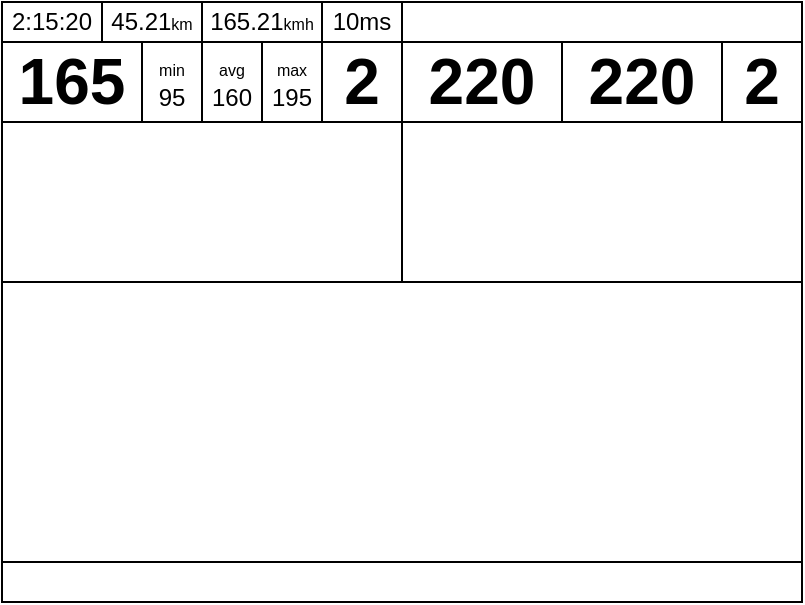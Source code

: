 <mxfile version="22.1.4" type="device" pages="2">
  <diagram name="main screen" id="erXqF-_i6sMH9nALuPuJ">
    <mxGraphModel dx="1382" dy="704" grid="1" gridSize="10" guides="1" tooltips="1" connect="1" arrows="1" fold="1" page="1" pageScale="1" pageWidth="850" pageHeight="1100" math="0" shadow="0">
      <root>
        <mxCell id="0" />
        <mxCell id="1" parent="0" />
        <mxCell id="607tNXVoJjsvE1l7OXUe-1" value="" style="group;fontFamily=Courier New;" parent="1" vertex="1" connectable="0">
          <mxGeometry x="10" y="20" width="400" height="300" as="geometry" />
        </mxCell>
        <mxCell id="i5Vwx5sreFu3JJtuyw66-1" value="" style="rounded=0;whiteSpace=wrap;html=1;" parent="607tNXVoJjsvE1l7OXUe-1" vertex="1">
          <mxGeometry width="400" height="300" as="geometry" />
        </mxCell>
        <mxCell id="i5Vwx5sreFu3JJtuyw66-3" value="" style="rounded=0;whiteSpace=wrap;html=1;" parent="607tNXVoJjsvE1l7OXUe-1" vertex="1">
          <mxGeometry width="400" height="20" as="geometry" />
        </mxCell>
        <mxCell id="i5Vwx5sreFu3JJtuyw66-4" value="" style="rounded=0;whiteSpace=wrap;html=1;" parent="607tNXVoJjsvE1l7OXUe-1" vertex="1">
          <mxGeometry y="280" width="400" height="20" as="geometry" />
        </mxCell>
        <mxCell id="i5Vwx5sreFu3JJtuyw66-6" value="&lt;font style=&quot;font-size: 32px;&quot;&gt;&lt;b&gt;165&lt;/b&gt;&lt;/font&gt;" style="rounded=0;whiteSpace=wrap;html=1;" parent="607tNXVoJjsvE1l7OXUe-1" vertex="1">
          <mxGeometry y="20" width="70" height="40" as="geometry" />
        </mxCell>
        <mxCell id="i5Vwx5sreFu3JJtuyw66-7" value="" style="rounded=0;whiteSpace=wrap;html=1;" parent="607tNXVoJjsvE1l7OXUe-1" vertex="1">
          <mxGeometry x="200" y="20" width="200" height="50" as="geometry" />
        </mxCell>
        <mxCell id="i5Vwx5sreFu3JJtuyw66-8" value="" style="rounded=0;whiteSpace=wrap;html=1;" parent="607tNXVoJjsvE1l7OXUe-1" vertex="1">
          <mxGeometry y="60" width="200" height="80" as="geometry" />
        </mxCell>
        <mxCell id="i5Vwx5sreFu3JJtuyw66-9" value="" style="rounded=0;whiteSpace=wrap;html=1;" parent="607tNXVoJjsvE1l7OXUe-1" vertex="1">
          <mxGeometry x="200" y="60" width="200" height="80" as="geometry" />
        </mxCell>
        <mxCell id="i5Vwx5sreFu3JJtuyw66-10" value="2:15:20" style="rounded=0;whiteSpace=wrap;html=1;" parent="607tNXVoJjsvE1l7OXUe-1" vertex="1">
          <mxGeometry width="50" height="20" as="geometry" />
        </mxCell>
        <mxCell id="i5Vwx5sreFu3JJtuyw66-11" value="45.21&lt;font style=&quot;font-size: 8px;&quot;&gt;km&lt;/font&gt;" style="rounded=0;whiteSpace=wrap;html=1;" parent="607tNXVoJjsvE1l7OXUe-1" vertex="1">
          <mxGeometry x="50" width="50" height="20" as="geometry" />
        </mxCell>
        <mxCell id="i5Vwx5sreFu3JJtuyw66-12" value="165.21&lt;font style=&quot;font-size: 8px;&quot;&gt;kmh&lt;/font&gt;" style="rounded=0;whiteSpace=wrap;html=1;" parent="607tNXVoJjsvE1l7OXUe-1" vertex="1">
          <mxGeometry x="100" width="60" height="20" as="geometry" />
        </mxCell>
        <mxCell id="i5Vwx5sreFu3JJtuyw66-14" value="10ms" style="rounded=0;whiteSpace=wrap;html=1;" parent="607tNXVoJjsvE1l7OXUe-1" vertex="1">
          <mxGeometry x="160" width="40" height="20" as="geometry" />
        </mxCell>
        <mxCell id="i5Vwx5sreFu3JJtuyw66-20" value="&lt;font style=&quot;font-size: 8px;&quot;&gt;min&lt;/font&gt;&lt;br&gt;95" style="rounded=0;whiteSpace=wrap;html=1;" parent="607tNXVoJjsvE1l7OXUe-1" vertex="1">
          <mxGeometry x="70" y="20" width="30" height="40" as="geometry" />
        </mxCell>
        <mxCell id="i5Vwx5sreFu3JJtuyw66-22" value="&lt;font style=&quot;font-size: 8px;&quot;&gt;avg&lt;/font&gt;&lt;br&gt;160" style="rounded=0;whiteSpace=wrap;html=1;" parent="607tNXVoJjsvE1l7OXUe-1" vertex="1">
          <mxGeometry x="100" y="20" width="30" height="40" as="geometry" />
        </mxCell>
        <mxCell id="i5Vwx5sreFu3JJtuyw66-23" value="&lt;font style=&quot;font-size: 8px;&quot;&gt;max&lt;/font&gt;&lt;br&gt;195" style="rounded=0;whiteSpace=wrap;html=1;" parent="607tNXVoJjsvE1l7OXUe-1" vertex="1">
          <mxGeometry x="130" y="20" width="30" height="40" as="geometry" />
        </mxCell>
        <mxCell id="i5Vwx5sreFu3JJtuyw66-24" value="&lt;font style=&quot;font-size: 32px;&quot;&gt;&lt;b&gt;2&lt;/b&gt;&lt;/font&gt;" style="rounded=0;whiteSpace=wrap;html=1;" parent="607tNXVoJjsvE1l7OXUe-1" vertex="1">
          <mxGeometry x="160" y="20" width="40" height="40" as="geometry" />
        </mxCell>
        <mxCell id="i5Vwx5sreFu3JJtuyw66-25" value="&lt;font style=&quot;font-size: 32px;&quot;&gt;&lt;b&gt;220&lt;/b&gt;&lt;/font&gt;" style="rounded=0;whiteSpace=wrap;html=1;" parent="607tNXVoJjsvE1l7OXUe-1" vertex="1">
          <mxGeometry x="200" y="20" width="80" height="40" as="geometry" />
        </mxCell>
        <mxCell id="i5Vwx5sreFu3JJtuyw66-26" value="&lt;font style=&quot;font-size: 32px;&quot;&gt;&lt;b&gt;2&lt;/b&gt;&lt;/font&gt;" style="rounded=0;whiteSpace=wrap;html=1;" parent="607tNXVoJjsvE1l7OXUe-1" vertex="1">
          <mxGeometry x="360" y="20" width="40" height="40" as="geometry" />
        </mxCell>
        <mxCell id="i5Vwx5sreFu3JJtuyw66-27" value="&lt;font style=&quot;font-size: 32px;&quot;&gt;&lt;b&gt;220&lt;/b&gt;&lt;/font&gt;" style="rounded=0;whiteSpace=wrap;html=1;" parent="607tNXVoJjsvE1l7OXUe-1" vertex="1">
          <mxGeometry x="280" y="20" width="80" height="40" as="geometry" />
        </mxCell>
      </root>
    </mxGraphModel>
  </diagram>
  <diagram name="main " id="WxZZuajxigj8aaTZiEma">
    <mxGraphModel dx="1382" dy="704" grid="1" gridSize="10" guides="1" tooltips="1" connect="1" arrows="1" fold="1" page="1" pageScale="1" pageWidth="850" pageHeight="1100" math="0" shadow="0">
      <root>
        <mxCell id="ShxMOStZanyGIXK3IgTH-0" />
        <mxCell id="ShxMOStZanyGIXK3IgTH-1" parent="ShxMOStZanyGIXK3IgTH-0" />
        <mxCell id="ShxMOStZanyGIXK3IgTH-5" value="" style="rounded=0;whiteSpace=wrap;html=1;container=0;" parent="ShxMOStZanyGIXK3IgTH-1" vertex="1">
          <mxGeometry x="10" y="480" width="320" height="20" as="geometry" />
        </mxCell>
        <mxCell id="2m7J3VyNKy6SEVABgM8_-2" value="&lt;font style=&quot;font-size: 8px;&quot;&gt;avg&lt;/font&gt;&lt;br&gt;160" style="rounded=0;whiteSpace=wrap;html=1;container=0;" parent="ShxMOStZanyGIXK3IgTH-1" vertex="1">
          <mxGeometry x="198" y="40" width="30" height="40" as="geometry" />
        </mxCell>
        <mxCell id="ShxMOStZanyGIXK3IgTH-3" value="" style="rounded=0;whiteSpace=wrap;html=1;container=0;" parent="ShxMOStZanyGIXK3IgTH-1" vertex="1">
          <mxGeometry x="10" y="20" width="320" height="480" as="geometry" />
        </mxCell>
        <mxCell id="ShxMOStZanyGIXK3IgTH-4" value="" style="rounded=0;whiteSpace=wrap;html=1;container=0;" parent="ShxMOStZanyGIXK3IgTH-1" vertex="1">
          <mxGeometry x="10" y="20" width="320" height="20" as="geometry" />
        </mxCell>
        <mxCell id="ShxMOStZanyGIXK3IgTH-8" value="" style="rounded=0;whiteSpace=wrap;html=1;container=0;" parent="ShxMOStZanyGIXK3IgTH-1" vertex="1">
          <mxGeometry x="10" y="80" width="320" height="80" as="geometry" />
        </mxCell>
        <mxCell id="ShxMOStZanyGIXK3IgTH-9" value="" style="rounded=0;whiteSpace=wrap;html=1;container=0;" parent="ShxMOStZanyGIXK3IgTH-1" vertex="1">
          <mxGeometry x="10" y="160" width="320" height="80" as="geometry" />
        </mxCell>
        <mxCell id="ShxMOStZanyGIXK3IgTH-10" value="2:15:20" style="rounded=0;whiteSpace=wrap;html=1;container=0;" parent="ShxMOStZanyGIXK3IgTH-1" vertex="1">
          <mxGeometry x="10" y="20" width="50" height="20" as="geometry" />
        </mxCell>
        <mxCell id="ShxMOStZanyGIXK3IgTH-11" value="145.21&lt;font style=&quot;font-size: 8px;&quot;&gt;km&lt;/font&gt;" style="rounded=0;whiteSpace=wrap;html=1;container=0;" parent="ShxMOStZanyGIXK3IgTH-1" vertex="1">
          <mxGeometry x="60" y="20" width="60" height="20" as="geometry" />
        </mxCell>
        <mxCell id="ShxMOStZanyGIXK3IgTH-12" value="15.21&lt;font style=&quot;font-size: 8px;&quot;&gt;kmh&lt;/font&gt;" style="rounded=0;whiteSpace=wrap;html=1;container=0;" parent="ShxMOStZanyGIXK3IgTH-1" vertex="1">
          <mxGeometry x="120" y="20" width="50" height="20" as="geometry" />
        </mxCell>
        <mxCell id="ShxMOStZanyGIXK3IgTH-13" value="10ms NW" style="rounded=0;whiteSpace=wrap;html=1;container=0;" parent="ShxMOStZanyGIXK3IgTH-1" vertex="1">
          <mxGeometry x="230" y="20" width="60" height="20" as="geometry" />
        </mxCell>
        <mxCell id="ShxMOStZanyGIXK3IgTH-17" value="&lt;font color=&quot;#ff1c77&quot; style=&quot;font-size: 32px;&quot;&gt;&lt;b&gt;2&lt;/b&gt;&lt;/font&gt;" style="rounded=0;whiteSpace=wrap;html=1;container=0;fillColor=#f8cecc;strokeColor=#b85450;" parent="ShxMOStZanyGIXK3IgTH-1" vertex="1">
          <mxGeometry x="170" y="40" width="28" height="40" as="geometry" />
        </mxCell>
        <mxCell id="ShxMOStZanyGIXK3IgTH-20" value="&lt;font style=&quot;font-size: 32px;&quot;&gt;&lt;b&gt;220&lt;/b&gt;&lt;/font&gt;" style="rounded=0;whiteSpace=wrap;html=1;container=0;" parent="ShxMOStZanyGIXK3IgTH-1" vertex="1">
          <mxGeometry x="260" y="40" width="70" height="40" as="geometry" />
        </mxCell>
        <mxCell id="2m7J3VyNKy6SEVABgM8_-1" value="&lt;font style=&quot;font-size: 8px;&quot;&gt;avg&lt;/font&gt;&lt;br&gt;160" style="rounded=0;whiteSpace=wrap;html=1;container=0;" parent="ShxMOStZanyGIXK3IgTH-1" vertex="1">
          <mxGeometry x="230" y="40" width="30" height="40" as="geometry" />
        </mxCell>
        <mxCell id="2m7J3VyNKy6SEVABgM8_-3" value="" style="group" parent="ShxMOStZanyGIXK3IgTH-1" vertex="1" connectable="0">
          <mxGeometry x="10" y="40" width="160" height="40" as="geometry" />
        </mxCell>
        <mxCell id="ShxMOStZanyGIXK3IgTH-6" value="&lt;p style=&quot;line-height: 130%;&quot;&gt;&lt;font style=&quot;&quot;&gt;&lt;font style=&quot;font-size: 8px;&quot;&gt;power [watt]&amp;nbsp; &lt;b&gt;&amp;nbsp; &amp;nbsp; &amp;nbsp; &amp;nbsp; &amp;nbsp;&amp;nbsp;&lt;/b&gt;&lt;br&gt;&lt;/font&gt;&lt;span style=&quot;font-weight: bold; font-size: 32px;&quot;&gt;9999&lt;/span&gt;&lt;/font&gt;&lt;/p&gt;" style="rounded=0;whiteSpace=wrap;html=1;container=0;" parent="2m7J3VyNKy6SEVABgM8_-3" vertex="1">
          <mxGeometry width="80" height="40" as="geometry" />
        </mxCell>
        <mxCell id="ShxMOStZanyGIXK3IgTH-15" value="&lt;font style=&quot;&quot; face=&quot;Courier New&quot;&gt;&lt;font style=&quot;font-size: 8px;&quot;&gt;max &lt;/font&gt;&lt;font style=&quot;font-size: 10px;&quot;&gt;9999&lt;/font&gt;&lt;font style=&quot;font-size: 12px;&quot;&gt;&amp;nbsp;&lt;/font&gt;&lt;br&gt;&lt;font style=&quot;font-size: 8px;&quot;&gt;avg&amp;nbsp;&lt;/font&gt;&lt;font style=&quot;font-size: 10px;&quot;&gt;250&lt;/font&gt;&lt;span style=&quot;font-size: 11px;&quot;&gt;&amp;nbsp;&amp;nbsp;&lt;/span&gt;&lt;/font&gt;" style="rounded=0;whiteSpace=wrap;html=1;container=0;" parent="2m7J3VyNKy6SEVABgM8_-3" vertex="1">
          <mxGeometry x="80" width="60" height="40" as="geometry" />
        </mxCell>
        <mxCell id="2m7J3VyNKy6SEVABgM8_-0" value="&lt;font color=&quot;#2e7bff&quot; style=&quot;font-size: 32px;&quot;&gt;&lt;b&gt;2&lt;/b&gt;&lt;/font&gt;" style="rounded=0;whiteSpace=wrap;html=1;container=0;fillColor=#dae8fc;strokeColor=#6c8ebf;" parent="2m7J3VyNKy6SEVABgM8_-3" vertex="1">
          <mxGeometry x="132" width="28" height="40" as="geometry" />
        </mxCell>
        <mxCell id="2m7J3VyNKy6SEVABgM8_-5" value="16.21&lt;font style=&quot;font-size: 8px;&quot;&gt;kmh&lt;/font&gt;" style="rounded=0;whiteSpace=wrap;html=1;container=0;" parent="ShxMOStZanyGIXK3IgTH-1" vertex="1">
          <mxGeometry x="170" y="20" width="60" height="20" as="geometry" />
        </mxCell>
        <mxCell id="2m7J3VyNKy6SEVABgM8_-6" value="21:00" style="rounded=0;whiteSpace=wrap;html=1;container=0;" parent="ShxMOStZanyGIXK3IgTH-1" vertex="1">
          <mxGeometry x="290" y="20" width="40" height="20" as="geometry" />
        </mxCell>
        <mxCell id="B4m6YwBC5tJJhWqVsahx-0" value="" style="endArrow=none;html=1;rounded=0;entryX=1;entryY=0.25;entryDx=0;entryDy=0;fillColor=#dae8fc;strokeColor=#1835F2;strokeWidth=2;" edge="1" parent="ShxMOStZanyGIXK3IgTH-1" target="ShxMOStZanyGIXK3IgTH-8">
          <mxGeometry width="50" height="50" relative="1" as="geometry">
            <mxPoint x="10" y="145" as="sourcePoint" />
            <mxPoint x="60" y="95" as="targetPoint" />
            <Array as="points">
              <mxPoint x="60" y="100" />
              <mxPoint x="80" y="110" />
              <mxPoint x="90" y="150" />
              <mxPoint x="110" y="140" />
              <mxPoint x="120" y="110" />
              <mxPoint x="160" y="140" />
              <mxPoint x="180" y="90" />
              <mxPoint x="200" y="145" />
              <mxPoint x="220" y="100" />
              <mxPoint x="250" y="130" />
              <mxPoint x="270" y="100" />
              <mxPoint x="300" y="140" />
            </Array>
          </mxGeometry>
        </mxCell>
        <mxCell id="B4m6YwBC5tJJhWqVsahx-1" style="orthogonalLoop=1;jettySize=auto;html=1;exitX=0;exitY=0.25;exitDx=0;exitDy=0;rounded=0;fillColor=#f8cecc;strokeColor=#F00008;endArrow=none;endFill=0;entryX=1;entryY=0.5;entryDx=0;entryDy=0;strokeWidth=2;" edge="1" parent="ShxMOStZanyGIXK3IgTH-1" source="ShxMOStZanyGIXK3IgTH-8" target="ShxMOStZanyGIXK3IgTH-8">
          <mxGeometry relative="1" as="geometry">
            <Array as="points">
              <mxPoint x="80" y="150" />
              <mxPoint x="120" y="100" />
              <mxPoint x="170" y="150" />
              <mxPoint x="180" y="110" />
              <mxPoint x="200" y="130" />
              <mxPoint x="230" y="140" />
              <mxPoint x="260" y="80" />
              <mxPoint x="310" y="90" />
            </Array>
          </mxGeometry>
        </mxCell>
      </root>
    </mxGraphModel>
  </diagram>
</mxfile>
